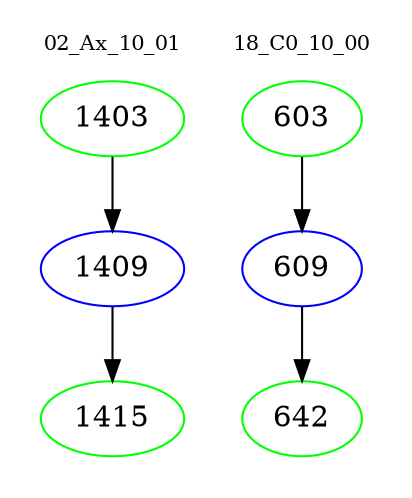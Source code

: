 digraph{
subgraph cluster_0 {
color = white
label = "02_Ax_10_01";
fontsize=10;
T0_1403 [label="1403", color="green"]
T0_1403 -> T0_1409 [color="black"]
T0_1409 [label="1409", color="blue"]
T0_1409 -> T0_1415 [color="black"]
T0_1415 [label="1415", color="green"]
}
subgraph cluster_1 {
color = white
label = "18_C0_10_00";
fontsize=10;
T1_603 [label="603", color="green"]
T1_603 -> T1_609 [color="black"]
T1_609 [label="609", color="blue"]
T1_609 -> T1_642 [color="black"]
T1_642 [label="642", color="green"]
}
}
